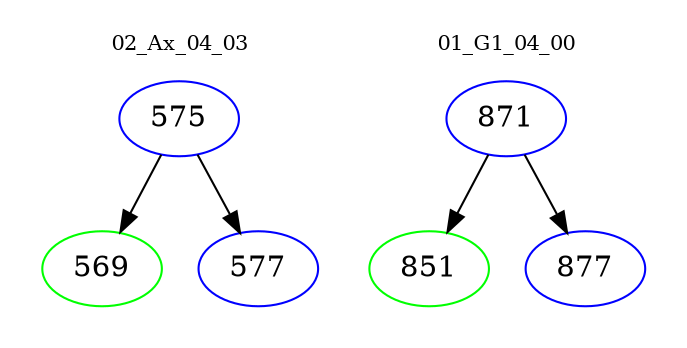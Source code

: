 digraph{
subgraph cluster_0 {
color = white
label = "02_Ax_04_03";
fontsize=10;
T0_575 [label="575", color="blue"]
T0_575 -> T0_569 [color="black"]
T0_569 [label="569", color="green"]
T0_575 -> T0_577 [color="black"]
T0_577 [label="577", color="blue"]
}
subgraph cluster_1 {
color = white
label = "01_G1_04_00";
fontsize=10;
T1_871 [label="871", color="blue"]
T1_871 -> T1_851 [color="black"]
T1_851 [label="851", color="green"]
T1_871 -> T1_877 [color="black"]
T1_877 [label="877", color="blue"]
}
}
